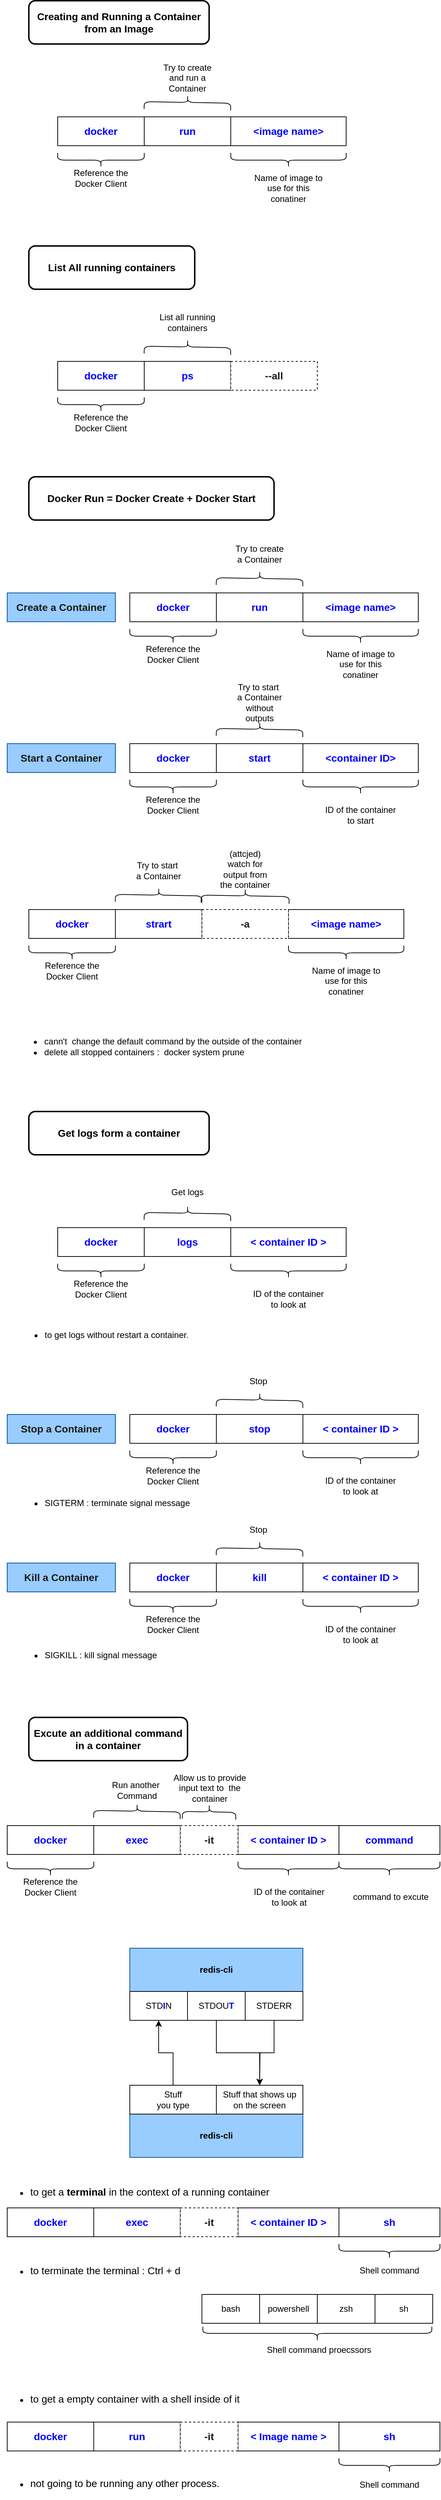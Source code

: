 <mxfile version="12.5.8" type="device"><diagram id="ph7OAjNxM6PxewlOC7RH" name="Page-1"><mxGraphModel dx="616" dy="800" grid="1" gridSize="10" guides="1" tooltips="1" connect="1" arrows="1" fold="1" page="1" pageScale="1" pageWidth="827" pageHeight="1169" math="0" shadow="0"><root><mxCell id="0"/><mxCell id="1" parent="0"/><mxCell id="Nm3Z8yjS943WfdTy7HaF-1" value="&lt;h3&gt;&lt;font color=&quot;#0000ff&quot;&gt;docker&lt;/font&gt;&lt;/h3&gt;" style="rounded=0;whiteSpace=wrap;html=1;" vertex="1" parent="1"><mxGeometry x="80" y="181" width="120" height="40" as="geometry"/></mxCell><mxCell id="Nm3Z8yjS943WfdTy7HaF-2" value="&lt;h3&gt;&lt;font color=&quot;#0000ff&quot;&gt;run&lt;/font&gt;&lt;/h3&gt;" style="rounded=0;whiteSpace=wrap;html=1;" vertex="1" parent="1"><mxGeometry x="200" y="181" width="120" height="40" as="geometry"/></mxCell><mxCell id="Nm3Z8yjS943WfdTy7HaF-5" value="&lt;h3&gt;&lt;font color=&quot;#0000ff&quot;&gt;&amp;lt;image name&amp;gt;&lt;/font&gt;&lt;/h3&gt;" style="rounded=0;whiteSpace=wrap;html=1;" vertex="1" parent="1"><mxGeometry x="320" y="181" width="160" height="40" as="geometry"/></mxCell><mxCell id="Nm3Z8yjS943WfdTy7HaF-6" value="" style="shape=curlyBracket;whiteSpace=wrap;html=1;rounded=1;rotation=-90;" vertex="1" parent="1"><mxGeometry x="130" y="181" width="20" height="120" as="geometry"/></mxCell><mxCell id="Nm3Z8yjS943WfdTy7HaF-7" value="" style="shape=curlyBracket;whiteSpace=wrap;html=1;rounded=1;rotation=-90;" vertex="1" parent="1"><mxGeometry x="390" y="161" width="20" height="160" as="geometry"/></mxCell><mxCell id="Nm3Z8yjS943WfdTy7HaF-8" value="" style="shape=curlyBracket;whiteSpace=wrap;html=1;rounded=1;rotation=91;" vertex="1" parent="1"><mxGeometry x="250" y="101" width="20" height="120" as="geometry"/></mxCell><mxCell id="Nm3Z8yjS943WfdTy7HaF-10" value="&lt;font style=&quot;font-size: 14px&quot;&gt;&lt;b&gt;Creating and Running a Container from an Image&lt;/b&gt;&lt;/font&gt;" style="rounded=1;whiteSpace=wrap;html=1;strokeWidth=2;" vertex="1" parent="1"><mxGeometry x="40" y="20" width="250" height="60" as="geometry"/></mxCell><mxCell id="Nm3Z8yjS943WfdTy7HaF-11" value="Reference the Docker Client" style="text;html=1;strokeColor=none;fillColor=none;align=center;verticalAlign=middle;whiteSpace=wrap;rounded=0;" vertex="1" parent="1"><mxGeometry x="100" y="259" width="80" height="14" as="geometry"/></mxCell><mxCell id="Nm3Z8yjS943WfdTy7HaF-12" value="Try to create and run a Container" style="text;html=1;strokeColor=none;fillColor=none;align=center;verticalAlign=middle;whiteSpace=wrap;rounded=0;" vertex="1" parent="1"><mxGeometry x="220" y="120" width="80" height="14" as="geometry"/></mxCell><mxCell id="Nm3Z8yjS943WfdTy7HaF-13" value="Name of image to use for this conatiner" style="text;html=1;strokeColor=none;fillColor=none;align=center;verticalAlign=middle;whiteSpace=wrap;rounded=0;" vertex="1" parent="1"><mxGeometry x="345" y="273" width="110" height="14" as="geometry"/></mxCell><mxCell id="Nm3Z8yjS943WfdTy7HaF-14" value="&lt;font style=&quot;font-size: 14px&quot;&gt;&lt;b&gt;List All running containers&lt;/b&gt;&lt;/font&gt;" style="rounded=1;whiteSpace=wrap;html=1;strokeWidth=2;" vertex="1" parent="1"><mxGeometry x="40" y="360" width="230" height="60" as="geometry"/></mxCell><mxCell id="Nm3Z8yjS943WfdTy7HaF-21" value="&lt;h3&gt;&lt;font color=&quot;#0000ff&quot;&gt;docker&lt;/font&gt;&lt;/h3&gt;" style="rounded=0;whiteSpace=wrap;html=1;" vertex="1" parent="1"><mxGeometry x="80" y="520" width="120" height="40" as="geometry"/></mxCell><mxCell id="Nm3Z8yjS943WfdTy7HaF-22" value="&lt;h3&gt;&lt;font color=&quot;#0000ff&quot;&gt;ps&lt;/font&gt;&lt;/h3&gt;" style="rounded=0;whiteSpace=wrap;html=1;" vertex="1" parent="1"><mxGeometry x="200" y="520" width="120" height="40" as="geometry"/></mxCell><mxCell id="Nm3Z8yjS943WfdTy7HaF-23" value="" style="shape=curlyBracket;whiteSpace=wrap;html=1;rounded=1;rotation=-90;" vertex="1" parent="1"><mxGeometry x="130" y="520" width="20" height="120" as="geometry"/></mxCell><mxCell id="Nm3Z8yjS943WfdTy7HaF-24" value="" style="shape=curlyBracket;whiteSpace=wrap;html=1;rounded=1;rotation=91;" vertex="1" parent="1"><mxGeometry x="250" y="440" width="20" height="120" as="geometry"/></mxCell><mxCell id="Nm3Z8yjS943WfdTy7HaF-25" value="Reference the Docker Client" style="text;html=1;strokeColor=none;fillColor=none;align=center;verticalAlign=middle;whiteSpace=wrap;rounded=0;" vertex="1" parent="1"><mxGeometry x="100" y="598" width="80" height="14" as="geometry"/></mxCell><mxCell id="Nm3Z8yjS943WfdTy7HaF-26" value="List all running containers" style="text;html=1;strokeColor=none;fillColor=none;align=center;verticalAlign=middle;whiteSpace=wrap;rounded=0;" vertex="1" parent="1"><mxGeometry x="220" y="459" width="80" height="14" as="geometry"/></mxCell><mxCell id="Nm3Z8yjS943WfdTy7HaF-29" value="&lt;h3&gt;&lt;font color=&quot;#1a1a1a&quot;&gt;--all&lt;/font&gt;&lt;/h3&gt;" style="rounded=0;whiteSpace=wrap;html=1;dashed=1;" vertex="1" parent="1"><mxGeometry x="320" y="520" width="120" height="40" as="geometry"/></mxCell><mxCell id="Nm3Z8yjS943WfdTy7HaF-40" value="&lt;h3&gt;&lt;font color=&quot;#0000ff&quot;&gt;docker&lt;/font&gt;&lt;/h3&gt;" style="rounded=0;whiteSpace=wrap;html=1;" vertex="1" parent="1"><mxGeometry x="180" y="841" width="120" height="40" as="geometry"/></mxCell><mxCell id="Nm3Z8yjS943WfdTy7HaF-41" value="&lt;h3&gt;&lt;font color=&quot;#0000ff&quot;&gt;run&lt;/font&gt;&lt;/h3&gt;" style="rounded=0;whiteSpace=wrap;html=1;" vertex="1" parent="1"><mxGeometry x="300" y="841" width="120" height="40" as="geometry"/></mxCell><mxCell id="Nm3Z8yjS943WfdTy7HaF-42" value="&lt;h3&gt;&lt;font color=&quot;#0000ff&quot;&gt;&amp;lt;image name&amp;gt;&lt;/font&gt;&lt;/h3&gt;" style="rounded=0;whiteSpace=wrap;html=1;" vertex="1" parent="1"><mxGeometry x="420" y="841" width="160" height="40" as="geometry"/></mxCell><mxCell id="Nm3Z8yjS943WfdTy7HaF-43" value="" style="shape=curlyBracket;whiteSpace=wrap;html=1;rounded=1;rotation=-90;" vertex="1" parent="1"><mxGeometry x="230" y="841" width="20" height="120" as="geometry"/></mxCell><mxCell id="Nm3Z8yjS943WfdTy7HaF-44" value="" style="shape=curlyBracket;whiteSpace=wrap;html=1;rounded=1;rotation=-90;" vertex="1" parent="1"><mxGeometry x="490" y="821" width="20" height="160" as="geometry"/></mxCell><mxCell id="Nm3Z8yjS943WfdTy7HaF-45" value="" style="shape=curlyBracket;whiteSpace=wrap;html=1;rounded=1;rotation=91;" vertex="1" parent="1"><mxGeometry x="350" y="761" width="20" height="120" as="geometry"/></mxCell><mxCell id="Nm3Z8yjS943WfdTy7HaF-46" value="&lt;span style=&quot;font-size: 14px&quot;&gt;&lt;b&gt;Docker Run = Docker Create + Docker Start&lt;/b&gt;&lt;/span&gt;" style="rounded=1;whiteSpace=wrap;html=1;strokeWidth=2;" vertex="1" parent="1"><mxGeometry x="40" y="680" width="340" height="60" as="geometry"/></mxCell><mxCell id="Nm3Z8yjS943WfdTy7HaF-47" value="Reference the Docker Client" style="text;html=1;strokeColor=none;fillColor=none;align=center;verticalAlign=middle;whiteSpace=wrap;rounded=0;" vertex="1" parent="1"><mxGeometry x="200" y="919" width="80" height="14" as="geometry"/></mxCell><mxCell id="Nm3Z8yjS943WfdTy7HaF-48" value="Try to create &lt;br&gt;a Container" style="text;html=1;strokeColor=none;fillColor=none;align=center;verticalAlign=middle;whiteSpace=wrap;rounded=0;" vertex="1" parent="1"><mxGeometry x="320" y="780" width="80" height="14" as="geometry"/></mxCell><mxCell id="Nm3Z8yjS943WfdTy7HaF-49" value="Name of image to use for this conatiner" style="text;html=1;strokeColor=none;fillColor=none;align=center;verticalAlign=middle;whiteSpace=wrap;rounded=0;" vertex="1" parent="1"><mxGeometry x="445" y="933" width="110" height="14" as="geometry"/></mxCell><mxCell id="Nm3Z8yjS943WfdTy7HaF-50" value="&lt;h3&gt;&lt;font color=&quot;#1a1a1a&quot;&gt;Create a Container&lt;/font&gt;&lt;/h3&gt;" style="rounded=0;whiteSpace=wrap;html=1;fillColor=#99CCFF;strokeColor=#004C99;" vertex="1" parent="1"><mxGeometry x="10" y="841" width="150" height="40" as="geometry"/></mxCell><mxCell id="Nm3Z8yjS943WfdTy7HaF-51" value="&lt;h3&gt;&lt;font color=&quot;#0000ff&quot;&gt;docker&lt;/font&gt;&lt;/h3&gt;" style="rounded=0;whiteSpace=wrap;html=1;" vertex="1" parent="1"><mxGeometry x="180" y="1050" width="120" height="40" as="geometry"/></mxCell><mxCell id="Nm3Z8yjS943WfdTy7HaF-52" value="&lt;h3&gt;&lt;font color=&quot;#0000ff&quot;&gt;start&lt;/font&gt;&lt;/h3&gt;" style="rounded=0;whiteSpace=wrap;html=1;" vertex="1" parent="1"><mxGeometry x="300" y="1050" width="120" height="40" as="geometry"/></mxCell><mxCell id="Nm3Z8yjS943WfdTy7HaF-53" value="&lt;h3&gt;&lt;font color=&quot;#0000ff&quot;&gt;&amp;lt;container ID&amp;gt;&lt;/font&gt;&lt;/h3&gt;" style="rounded=0;whiteSpace=wrap;html=1;" vertex="1" parent="1"><mxGeometry x="420" y="1050" width="160" height="40" as="geometry"/></mxCell><mxCell id="Nm3Z8yjS943WfdTy7HaF-54" value="" style="shape=curlyBracket;whiteSpace=wrap;html=1;rounded=1;rotation=-90;" vertex="1" parent="1"><mxGeometry x="230" y="1050" width="20" height="120" as="geometry"/></mxCell><mxCell id="Nm3Z8yjS943WfdTy7HaF-55" value="" style="shape=curlyBracket;whiteSpace=wrap;html=1;rounded=1;rotation=-90;" vertex="1" parent="1"><mxGeometry x="490" y="1030" width="20" height="160" as="geometry"/></mxCell><mxCell id="Nm3Z8yjS943WfdTy7HaF-56" value="" style="shape=curlyBracket;whiteSpace=wrap;html=1;rounded=1;rotation=91;" vertex="1" parent="1"><mxGeometry x="350" y="970" width="20" height="120" as="geometry"/></mxCell><mxCell id="Nm3Z8yjS943WfdTy7HaF-57" value="Reference the Docker Client" style="text;html=1;strokeColor=none;fillColor=none;align=center;verticalAlign=middle;whiteSpace=wrap;rounded=0;" vertex="1" parent="1"><mxGeometry x="200" y="1128" width="80" height="14" as="geometry"/></mxCell><mxCell id="Nm3Z8yjS943WfdTy7HaF-58" value="Try to start&amp;nbsp;&lt;br&gt;a Container&lt;br&gt;without outputs" style="text;html=1;strokeColor=none;fillColor=none;align=center;verticalAlign=middle;whiteSpace=wrap;rounded=0;" vertex="1" parent="1"><mxGeometry x="320" y="989" width="80" height="8" as="geometry"/></mxCell><mxCell id="Nm3Z8yjS943WfdTy7HaF-59" value="ID of the container to start" style="text;html=1;strokeColor=none;fillColor=none;align=center;verticalAlign=middle;whiteSpace=wrap;rounded=0;" vertex="1" parent="1"><mxGeometry x="445" y="1142" width="110" height="14" as="geometry"/></mxCell><mxCell id="Nm3Z8yjS943WfdTy7HaF-60" value="&lt;h3&gt;&lt;font color=&quot;#1a1a1a&quot;&gt;Start a Container&lt;/font&gt;&lt;/h3&gt;" style="rounded=0;whiteSpace=wrap;html=1;fillColor=#99CCFF;strokeColor=#004C99;" vertex="1" parent="1"><mxGeometry x="10" y="1050" width="150" height="40" as="geometry"/></mxCell><mxCell id="Nm3Z8yjS943WfdTy7HaF-61" value="&lt;h3&gt;&lt;font color=&quot;#0000ff&quot;&gt;docker&lt;/font&gt;&lt;/h3&gt;" style="rounded=0;whiteSpace=wrap;html=1;" vertex="1" parent="1"><mxGeometry x="40" y="1280" width="120" height="40" as="geometry"/></mxCell><mxCell id="Nm3Z8yjS943WfdTy7HaF-62" value="&lt;h3&gt;&lt;font color=&quot;#0000ff&quot;&gt;strart&lt;/font&gt;&lt;/h3&gt;" style="rounded=0;whiteSpace=wrap;html=1;" vertex="1" parent="1"><mxGeometry x="160" y="1280" width="120" height="40" as="geometry"/></mxCell><mxCell id="Nm3Z8yjS943WfdTy7HaF-63" value="&lt;h3&gt;&lt;font color=&quot;#0000ff&quot;&gt;&amp;lt;image name&amp;gt;&lt;/font&gt;&lt;/h3&gt;" style="rounded=0;whiteSpace=wrap;html=1;" vertex="1" parent="1"><mxGeometry x="400" y="1280" width="160" height="40" as="geometry"/></mxCell><mxCell id="Nm3Z8yjS943WfdTy7HaF-64" value="" style="shape=curlyBracket;whiteSpace=wrap;html=1;rounded=1;rotation=-90;" vertex="1" parent="1"><mxGeometry x="90" y="1280" width="20" height="120" as="geometry"/></mxCell><mxCell id="Nm3Z8yjS943WfdTy7HaF-65" value="" style="shape=curlyBracket;whiteSpace=wrap;html=1;rounded=1;rotation=-90;" vertex="1" parent="1"><mxGeometry x="470" y="1260" width="20" height="160" as="geometry"/></mxCell><mxCell id="Nm3Z8yjS943WfdTy7HaF-66" value="" style="shape=curlyBracket;whiteSpace=wrap;html=1;rounded=1;rotation=91;" vertex="1" parent="1"><mxGeometry x="210" y="1200" width="20" height="120" as="geometry"/></mxCell><mxCell id="Nm3Z8yjS943WfdTy7HaF-67" value="Reference the Docker Client" style="text;html=1;strokeColor=none;fillColor=none;align=center;verticalAlign=middle;whiteSpace=wrap;rounded=0;" vertex="1" parent="1"><mxGeometry x="60" y="1358" width="80" height="14" as="geometry"/></mxCell><mxCell id="Nm3Z8yjS943WfdTy7HaF-68" value="Try to start&amp;nbsp;&lt;br&gt;a Container" style="text;html=1;strokeColor=none;fillColor=none;align=center;verticalAlign=middle;whiteSpace=wrap;rounded=0;" vertex="1" parent="1"><mxGeometry x="180" y="1219" width="80" height="14" as="geometry"/></mxCell><mxCell id="Nm3Z8yjS943WfdTy7HaF-69" value="Name of image to use for this conatiner" style="text;html=1;strokeColor=none;fillColor=none;align=center;verticalAlign=middle;whiteSpace=wrap;rounded=0;" vertex="1" parent="1"><mxGeometry x="425" y="1372" width="110" height="14" as="geometry"/></mxCell><mxCell id="Nm3Z8yjS943WfdTy7HaF-70" value="&lt;h3&gt;&lt;font color=&quot;#1a1a1a&quot;&gt;-a&lt;/font&gt;&lt;/h3&gt;" style="rounded=0;whiteSpace=wrap;html=1;dashed=1;" vertex="1" parent="1"><mxGeometry x="280" y="1280" width="120" height="40" as="geometry"/></mxCell><mxCell id="Nm3Z8yjS943WfdTy7HaF-81" value="" style="shape=curlyBracket;whiteSpace=wrap;html=1;rounded=1;rotation=91;" vertex="1" parent="1"><mxGeometry x="330" y="1200" width="20" height="122" as="geometry"/></mxCell><mxCell id="Nm3Z8yjS943WfdTy7HaF-82" value="(attcjed) &lt;br&gt;watch for output from the container" style="text;html=1;strokeColor=none;fillColor=none;align=center;verticalAlign=middle;whiteSpace=wrap;rounded=0;" vertex="1" parent="1"><mxGeometry x="300" y="1219" width="80" height="9" as="geometry"/></mxCell><mxCell id="Nm3Z8yjS943WfdTy7HaF-88" value="&lt;ul&gt;&lt;li&gt;cann't&amp;nbsp; change the default command by the outside of the container&lt;/li&gt;&lt;li style=&quot;text-align: left&quot;&gt;delete all stopped containers :&amp;nbsp; docker system prune&lt;/li&gt;&lt;/ul&gt;" style="text;html=1;strokeColor=none;fillColor=none;align=center;verticalAlign=middle;whiteSpace=wrap;rounded=0;dashed=1;" vertex="1" parent="1"><mxGeometry x="10" y="1450" width="420" height="40" as="geometry"/></mxCell><mxCell id="Nm3Z8yjS943WfdTy7HaF-89" value="&lt;h3&gt;&lt;font color=&quot;#0000ff&quot;&gt;docker&lt;/font&gt;&lt;/h3&gt;" style="rounded=0;whiteSpace=wrap;html=1;" vertex="1" parent="1"><mxGeometry x="80" y="1721" width="120" height="40" as="geometry"/></mxCell><mxCell id="Nm3Z8yjS943WfdTy7HaF-90" value="&lt;h3&gt;&lt;font color=&quot;#0000ff&quot;&gt;logs&lt;/font&gt;&lt;/h3&gt;" style="rounded=0;whiteSpace=wrap;html=1;" vertex="1" parent="1"><mxGeometry x="200" y="1721" width="120" height="40" as="geometry"/></mxCell><mxCell id="Nm3Z8yjS943WfdTy7HaF-91" value="&lt;h3&gt;&lt;font color=&quot;#0000ff&quot;&gt;&amp;lt; container ID &amp;gt;&lt;/font&gt;&lt;/h3&gt;" style="rounded=0;whiteSpace=wrap;html=1;" vertex="1" parent="1"><mxGeometry x="320" y="1721" width="160" height="40" as="geometry"/></mxCell><mxCell id="Nm3Z8yjS943WfdTy7HaF-92" value="" style="shape=curlyBracket;whiteSpace=wrap;html=1;rounded=1;rotation=-90;" vertex="1" parent="1"><mxGeometry x="130" y="1721" width="20" height="120" as="geometry"/></mxCell><mxCell id="Nm3Z8yjS943WfdTy7HaF-93" value="" style="shape=curlyBracket;whiteSpace=wrap;html=1;rounded=1;rotation=-90;" vertex="1" parent="1"><mxGeometry x="390" y="1701" width="20" height="160" as="geometry"/></mxCell><mxCell id="Nm3Z8yjS943WfdTy7HaF-94" value="" style="shape=curlyBracket;whiteSpace=wrap;html=1;rounded=1;rotation=91;" vertex="1" parent="1"><mxGeometry x="250" y="1641" width="20" height="120" as="geometry"/></mxCell><mxCell id="Nm3Z8yjS943WfdTy7HaF-95" value="&lt;font style=&quot;font-size: 14px&quot;&gt;&lt;b&gt;Get logs form a container&lt;/b&gt;&lt;/font&gt;" style="rounded=1;whiteSpace=wrap;html=1;strokeWidth=2;" vertex="1" parent="1"><mxGeometry x="40" y="1560" width="250" height="60" as="geometry"/></mxCell><mxCell id="Nm3Z8yjS943WfdTy7HaF-96" value="Reference the Docker Client" style="text;html=1;strokeColor=none;fillColor=none;align=center;verticalAlign=middle;whiteSpace=wrap;rounded=0;" vertex="1" parent="1"><mxGeometry x="100" y="1799" width="80" height="14" as="geometry"/></mxCell><mxCell id="Nm3Z8yjS943WfdTy7HaF-97" value="Get logs" style="text;html=1;strokeColor=none;fillColor=none;align=center;verticalAlign=middle;whiteSpace=wrap;rounded=0;" vertex="1" parent="1"><mxGeometry x="220" y="1665" width="80" height="14" as="geometry"/></mxCell><mxCell id="Nm3Z8yjS943WfdTy7HaF-98" value="ID of the container to look at" style="text;html=1;strokeColor=none;fillColor=none;align=center;verticalAlign=middle;whiteSpace=wrap;rounded=0;" vertex="1" parent="1"><mxGeometry x="345" y="1813" width="110" height="14" as="geometry"/></mxCell><mxCell id="Nm3Z8yjS943WfdTy7HaF-99" value="&lt;ul&gt;&lt;li&gt;to get logs without restart a container.&lt;/li&gt;&lt;/ul&gt;" style="text;html=1;strokeColor=none;fillColor=none;align=left;verticalAlign=middle;whiteSpace=wrap;rounded=0;dashed=1;" vertex="1" parent="1"><mxGeometry x="20" y="1850" width="420" height="40" as="geometry"/></mxCell><mxCell id="Nm3Z8yjS943WfdTy7HaF-100" value="&lt;h3&gt;&lt;font color=&quot;#0000ff&quot;&gt;docker&lt;/font&gt;&lt;/h3&gt;" style="rounded=0;whiteSpace=wrap;html=1;" vertex="1" parent="1"><mxGeometry x="180" y="1980" width="120" height="40" as="geometry"/></mxCell><mxCell id="Nm3Z8yjS943WfdTy7HaF-101" value="&lt;h3&gt;&lt;font color=&quot;#0000ff&quot;&gt;stop&lt;/font&gt;&lt;/h3&gt;" style="rounded=0;whiteSpace=wrap;html=1;" vertex="1" parent="1"><mxGeometry x="300" y="1980" width="120" height="40" as="geometry"/></mxCell><mxCell id="Nm3Z8yjS943WfdTy7HaF-102" value="&lt;h3&gt;&lt;font color=&quot;#0000ff&quot;&gt;&amp;lt; container ID &amp;gt;&lt;/font&gt;&lt;/h3&gt;" style="rounded=0;whiteSpace=wrap;html=1;" vertex="1" parent="1"><mxGeometry x="420" y="1980" width="160" height="40" as="geometry"/></mxCell><mxCell id="Nm3Z8yjS943WfdTy7HaF-103" value="" style="shape=curlyBracket;whiteSpace=wrap;html=1;rounded=1;rotation=-90;" vertex="1" parent="1"><mxGeometry x="230" y="1980" width="20" height="120" as="geometry"/></mxCell><mxCell id="Nm3Z8yjS943WfdTy7HaF-104" value="" style="shape=curlyBracket;whiteSpace=wrap;html=1;rounded=1;rotation=-90;" vertex="1" parent="1"><mxGeometry x="490" y="1960" width="20" height="160" as="geometry"/></mxCell><mxCell id="Nm3Z8yjS943WfdTy7HaF-105" value="" style="shape=curlyBracket;whiteSpace=wrap;html=1;rounded=1;rotation=91;" vertex="1" parent="1"><mxGeometry x="350" y="1900" width="20" height="120" as="geometry"/></mxCell><mxCell id="Nm3Z8yjS943WfdTy7HaF-106" value="Reference the Docker Client" style="text;html=1;strokeColor=none;fillColor=none;align=center;verticalAlign=middle;whiteSpace=wrap;rounded=0;" vertex="1" parent="1"><mxGeometry x="200" y="2058" width="80" height="14" as="geometry"/></mxCell><mxCell id="Nm3Z8yjS943WfdTy7HaF-107" value="Stop&amp;nbsp;" style="text;html=1;strokeColor=none;fillColor=none;align=center;verticalAlign=middle;whiteSpace=wrap;rounded=0;" vertex="1" parent="1"><mxGeometry x="320" y="1927" width="80" height="14" as="geometry"/></mxCell><mxCell id="Nm3Z8yjS943WfdTy7HaF-108" value="ID of the container to look at" style="text;html=1;strokeColor=none;fillColor=none;align=center;verticalAlign=middle;whiteSpace=wrap;rounded=0;" vertex="1" parent="1"><mxGeometry x="445" y="2072" width="110" height="14" as="geometry"/></mxCell><mxCell id="Nm3Z8yjS943WfdTy7HaF-109" value="&lt;h3&gt;&lt;font color=&quot;#1a1a1a&quot;&gt;Stop a Container&lt;/font&gt;&lt;/h3&gt;" style="rounded=0;whiteSpace=wrap;html=1;fillColor=#99CCFF;strokeColor=#004C99;" vertex="1" parent="1"><mxGeometry x="10" y="1980" width="150" height="40" as="geometry"/></mxCell><mxCell id="Nm3Z8yjS943WfdTy7HaF-110" value="&lt;h3&gt;&lt;font color=&quot;#0000ff&quot;&gt;docker&lt;/font&gt;&lt;/h3&gt;" style="rounded=0;whiteSpace=wrap;html=1;" vertex="1" parent="1"><mxGeometry x="180" y="2186" width="120" height="40" as="geometry"/></mxCell><mxCell id="Nm3Z8yjS943WfdTy7HaF-111" value="&lt;h3&gt;&lt;font color=&quot;#0000ff&quot;&gt;kill&lt;/font&gt;&lt;/h3&gt;" style="rounded=0;whiteSpace=wrap;html=1;" vertex="1" parent="1"><mxGeometry x="300" y="2186" width="120" height="40" as="geometry"/></mxCell><mxCell id="Nm3Z8yjS943WfdTy7HaF-112" value="&lt;h3&gt;&lt;font color=&quot;#0000ff&quot;&gt;&amp;lt; container ID &amp;gt;&lt;/font&gt;&lt;/h3&gt;" style="rounded=0;whiteSpace=wrap;html=1;" vertex="1" parent="1"><mxGeometry x="420" y="2186" width="160" height="40" as="geometry"/></mxCell><mxCell id="Nm3Z8yjS943WfdTy7HaF-113" value="" style="shape=curlyBracket;whiteSpace=wrap;html=1;rounded=1;rotation=-90;" vertex="1" parent="1"><mxGeometry x="230" y="2186" width="20" height="120" as="geometry"/></mxCell><mxCell id="Nm3Z8yjS943WfdTy7HaF-114" value="" style="shape=curlyBracket;whiteSpace=wrap;html=1;rounded=1;rotation=-90;" vertex="1" parent="1"><mxGeometry x="490" y="2166" width="20" height="160" as="geometry"/></mxCell><mxCell id="Nm3Z8yjS943WfdTy7HaF-115" value="" style="shape=curlyBracket;whiteSpace=wrap;html=1;rounded=1;rotation=91;" vertex="1" parent="1"><mxGeometry x="350" y="2106" width="20" height="120" as="geometry"/></mxCell><mxCell id="Nm3Z8yjS943WfdTy7HaF-116" value="Reference the Docker Client" style="text;html=1;strokeColor=none;fillColor=none;align=center;verticalAlign=middle;whiteSpace=wrap;rounded=0;" vertex="1" parent="1"><mxGeometry x="200" y="2264" width="80" height="14" as="geometry"/></mxCell><mxCell id="Nm3Z8yjS943WfdTy7HaF-117" value="Stop&amp;nbsp;" style="text;html=1;strokeColor=none;fillColor=none;align=center;verticalAlign=middle;whiteSpace=wrap;rounded=0;" vertex="1" parent="1"><mxGeometry x="320" y="2133" width="80" height="14" as="geometry"/></mxCell><mxCell id="Nm3Z8yjS943WfdTy7HaF-118" value="ID of the container to look at" style="text;html=1;strokeColor=none;fillColor=none;align=center;verticalAlign=middle;whiteSpace=wrap;rounded=0;" vertex="1" parent="1"><mxGeometry x="445" y="2278" width="110" height="14" as="geometry"/></mxCell><mxCell id="Nm3Z8yjS943WfdTy7HaF-119" value="&lt;h3&gt;&lt;font color=&quot;#1a1a1a&quot;&gt;Kill a Container&lt;/font&gt;&lt;/h3&gt;" style="rounded=0;whiteSpace=wrap;html=1;fillColor=#99CCFF;strokeColor=#004C99;" vertex="1" parent="1"><mxGeometry x="10" y="2186" width="150" height="40" as="geometry"/></mxCell><mxCell id="Nm3Z8yjS943WfdTy7HaF-120" value="&lt;ul&gt;&lt;li&gt;SIGTERM : terminate signal message&lt;/li&gt;&lt;/ul&gt;" style="text;html=1;strokeColor=none;fillColor=none;align=left;verticalAlign=middle;whiteSpace=wrap;rounded=0;dashed=1;" vertex="1" parent="1"><mxGeometry x="20" y="2081" width="420" height="44" as="geometry"/></mxCell><mxCell id="Nm3Z8yjS943WfdTy7HaF-121" value="&lt;ul&gt;&lt;li&gt;SIGKILL : kill signal message&lt;/li&gt;&lt;/ul&gt;" style="text;html=1;strokeColor=none;fillColor=none;align=left;verticalAlign=middle;whiteSpace=wrap;rounded=0;dashed=1;" vertex="1" parent="1"><mxGeometry x="20" y="2292" width="420" height="44" as="geometry"/></mxCell><mxCell id="Nm3Z8yjS943WfdTy7HaF-122" value="&lt;h3&gt;&lt;font color=&quot;#0000ff&quot;&gt;docker&lt;/font&gt;&lt;/h3&gt;" style="rounded=0;whiteSpace=wrap;html=1;" vertex="1" parent="1"><mxGeometry x="10" y="2550" width="120" height="40" as="geometry"/></mxCell><mxCell id="Nm3Z8yjS943WfdTy7HaF-123" value="&lt;h3&gt;&lt;font color=&quot;#0000ff&quot;&gt;exec&lt;/font&gt;&lt;/h3&gt;" style="rounded=0;whiteSpace=wrap;html=1;" vertex="1" parent="1"><mxGeometry x="130" y="2550" width="120" height="40" as="geometry"/></mxCell><mxCell id="Nm3Z8yjS943WfdTy7HaF-124" value="&lt;h3&gt;&lt;font color=&quot;#0000ff&quot;&gt;&amp;lt; container ID &amp;gt;&lt;/font&gt;&lt;/h3&gt;" style="rounded=0;whiteSpace=wrap;html=1;" vertex="1" parent="1"><mxGeometry x="330" y="2550" width="140" height="40" as="geometry"/></mxCell><mxCell id="Nm3Z8yjS943WfdTy7HaF-125" value="" style="shape=curlyBracket;whiteSpace=wrap;html=1;rounded=1;rotation=-90;" vertex="1" parent="1"><mxGeometry x="60" y="2550" width="20" height="120" as="geometry"/></mxCell><mxCell id="Nm3Z8yjS943WfdTy7HaF-126" value="" style="shape=curlyBracket;whiteSpace=wrap;html=1;rounded=1;rotation=-90;" vertex="1" parent="1"><mxGeometry x="390" y="2540" width="20" height="140" as="geometry"/></mxCell><mxCell id="Nm3Z8yjS943WfdTy7HaF-127" value="" style="shape=curlyBracket;whiteSpace=wrap;html=1;rounded=1;rotation=91;" vertex="1" parent="1"><mxGeometry x="180" y="2470" width="20" height="120" as="geometry"/></mxCell><mxCell id="Nm3Z8yjS943WfdTy7HaF-128" value="&lt;font style=&quot;font-size: 14px&quot;&gt;&lt;b&gt;Excute an additional command in a container&lt;/b&gt;&lt;/font&gt;" style="rounded=1;whiteSpace=wrap;html=1;strokeWidth=2;" vertex="1" parent="1"><mxGeometry x="40" y="2400" width="220" height="60" as="geometry"/></mxCell><mxCell id="Nm3Z8yjS943WfdTy7HaF-129" value="Reference the Docker Client" style="text;html=1;strokeColor=none;fillColor=none;align=center;verticalAlign=middle;whiteSpace=wrap;rounded=0;" vertex="1" parent="1"><mxGeometry x="30" y="2628" width="80" height="14" as="geometry"/></mxCell><mxCell id="Nm3Z8yjS943WfdTy7HaF-130" value="Run another&amp;nbsp;&lt;br&gt;Command" style="text;html=1;strokeColor=none;fillColor=none;align=center;verticalAlign=middle;whiteSpace=wrap;rounded=0;" vertex="1" parent="1"><mxGeometry x="150" y="2494" width="80" height="14" as="geometry"/></mxCell><mxCell id="Nm3Z8yjS943WfdTy7HaF-131" value="ID of the container to look at" style="text;html=1;strokeColor=none;fillColor=none;align=center;verticalAlign=middle;whiteSpace=wrap;rounded=0;" vertex="1" parent="1"><mxGeometry x="346" y="2642" width="110" height="14" as="geometry"/></mxCell><mxCell id="Nm3Z8yjS943WfdTy7HaF-132" value="&lt;h3&gt;&lt;font color=&quot;#0000ff&quot;&gt;command&lt;/font&gt;&lt;/h3&gt;" style="rounded=0;whiteSpace=wrap;html=1;" vertex="1" parent="1"><mxGeometry x="470" y="2550" width="140" height="40" as="geometry"/></mxCell><mxCell id="Nm3Z8yjS943WfdTy7HaF-133" value="" style="shape=curlyBracket;whiteSpace=wrap;html=1;rounded=1;rotation=-90;" vertex="1" parent="1"><mxGeometry x="530" y="2540" width="20" height="140" as="geometry"/></mxCell><mxCell id="Nm3Z8yjS943WfdTy7HaF-134" value="command to excute" style="text;html=1;strokeColor=none;fillColor=none;align=center;verticalAlign=middle;whiteSpace=wrap;rounded=0;" vertex="1" parent="1"><mxGeometry x="487" y="2642" width="110" height="14" as="geometry"/></mxCell><mxCell id="Nm3Z8yjS943WfdTy7HaF-135" value="&lt;h3&gt;&lt;font color=&quot;#1a1a1a&quot;&gt;-it&lt;/font&gt;&lt;/h3&gt;" style="rounded=0;whiteSpace=wrap;html=1;dashed=1;" vertex="1" parent="1"><mxGeometry x="250" y="2550" width="80" height="40" as="geometry"/></mxCell><mxCell id="Nm3Z8yjS943WfdTy7HaF-136" value="" style="shape=curlyBracket;whiteSpace=wrap;html=1;rounded=1;rotation=91;" vertex="1" parent="1"><mxGeometry x="280" y="2494" width="20" height="74" as="geometry"/></mxCell><mxCell id="Nm3Z8yjS943WfdTy7HaF-137" value="Allow us to provide input text to&amp;nbsp; the container" style="text;html=1;strokeColor=none;fillColor=none;align=center;verticalAlign=middle;whiteSpace=wrap;rounded=0;" vertex="1" parent="1"><mxGeometry x="236" y="2493" width="110" height="9" as="geometry"/></mxCell><mxCell id="Nm3Z8yjS943WfdTy7HaF-138" value="&lt;b&gt;redis-cli&lt;/b&gt;" style="rounded=0;whiteSpace=wrap;html=1;strokeColor=#004C99;fillColor=#99CCFF;" vertex="1" parent="1"><mxGeometry x="180" y="2720" width="240" height="60" as="geometry"/></mxCell><mxCell id="Nm3Z8yjS943WfdTy7HaF-139" value="STD&lt;font color=&quot;#0000ff&quot;&gt;&lt;b&gt;I&lt;/b&gt;&lt;/font&gt;N" style="rounded=0;whiteSpace=wrap;html=1;" vertex="1" parent="1"><mxGeometry x="180" y="2780" width="80" height="40" as="geometry"/></mxCell><mxCell id="Nm3Z8yjS943WfdTy7HaF-147" style="edgeStyle=orthogonalEdgeStyle;rounded=0;orthogonalLoop=1;jettySize=auto;html=1;entryX=0.5;entryY=0;entryDx=0;entryDy=0;" edge="1" parent="1" source="Nm3Z8yjS943WfdTy7HaF-140" target="Nm3Z8yjS943WfdTy7HaF-144"><mxGeometry relative="1" as="geometry"/></mxCell><mxCell id="Nm3Z8yjS943WfdTy7HaF-140" value="STDOU&lt;font color=&quot;#0000ff&quot;&gt;&lt;b&gt;T&lt;/b&gt;&lt;/font&gt;" style="rounded=0;whiteSpace=wrap;html=1;" vertex="1" parent="1"><mxGeometry x="260" y="2780" width="80" height="40" as="geometry"/></mxCell><mxCell id="Nm3Z8yjS943WfdTy7HaF-148" style="edgeStyle=orthogonalEdgeStyle;rounded=0;orthogonalLoop=1;jettySize=auto;html=1;" edge="1" parent="1" source="Nm3Z8yjS943WfdTy7HaF-141"><mxGeometry relative="1" as="geometry"><mxPoint x="360" y="2910" as="targetPoint"/></mxGeometry></mxCell><mxCell id="Nm3Z8yjS943WfdTy7HaF-141" value="STDERR" style="rounded=0;whiteSpace=wrap;html=1;" vertex="1" parent="1"><mxGeometry x="340" y="2780" width="80" height="40" as="geometry"/></mxCell><mxCell id="Nm3Z8yjS943WfdTy7HaF-142" value="&lt;b&gt;redis-cli&lt;/b&gt;" style="rounded=0;whiteSpace=wrap;html=1;strokeColor=#004C99;fillColor=#99CCFF;" vertex="1" parent="1"><mxGeometry x="180" y="2950" width="240" height="60" as="geometry"/></mxCell><mxCell id="Nm3Z8yjS943WfdTy7HaF-146" style="edgeStyle=orthogonalEdgeStyle;rounded=0;orthogonalLoop=1;jettySize=auto;html=1;entryX=0.5;entryY=1;entryDx=0;entryDy=0;" edge="1" parent="1" source="Nm3Z8yjS943WfdTy7HaF-143" target="Nm3Z8yjS943WfdTy7HaF-139"><mxGeometry relative="1" as="geometry"/></mxCell><mxCell id="Nm3Z8yjS943WfdTy7HaF-143" value="Stuff &lt;br&gt;you type" style="rounded=0;whiteSpace=wrap;html=1;" vertex="1" parent="1"><mxGeometry x="180" y="2910" width="120" height="40" as="geometry"/></mxCell><mxCell id="Nm3Z8yjS943WfdTy7HaF-144" value="Stuff that shows up on the screen" style="rounded=0;whiteSpace=wrap;html=1;" vertex="1" parent="1"><mxGeometry x="300" y="2910" width="120" height="40" as="geometry"/></mxCell><mxCell id="Nm3Z8yjS943WfdTy7HaF-150" value="&lt;h3&gt;&lt;font color=&quot;#0000ff&quot;&gt;docker&lt;/font&gt;&lt;/h3&gt;" style="rounded=0;whiteSpace=wrap;html=1;" vertex="1" parent="1"><mxGeometry x="10" y="3080" width="120" height="40" as="geometry"/></mxCell><mxCell id="Nm3Z8yjS943WfdTy7HaF-151" value="&lt;h3&gt;&lt;font color=&quot;#0000ff&quot;&gt;exec&lt;/font&gt;&lt;/h3&gt;" style="rounded=0;whiteSpace=wrap;html=1;" vertex="1" parent="1"><mxGeometry x="130" y="3080" width="120" height="40" as="geometry"/></mxCell><mxCell id="Nm3Z8yjS943WfdTy7HaF-152" value="&lt;h3&gt;&lt;font color=&quot;#0000ff&quot;&gt;&amp;lt; container ID &amp;gt;&lt;/font&gt;&lt;/h3&gt;" style="rounded=0;whiteSpace=wrap;html=1;" vertex="1" parent="1"><mxGeometry x="330" y="3080" width="140" height="40" as="geometry"/></mxCell><mxCell id="Nm3Z8yjS943WfdTy7HaF-153" value="&lt;h3&gt;&lt;font color=&quot;#0000ff&quot;&gt;sh&lt;/font&gt;&lt;/h3&gt;" style="rounded=0;whiteSpace=wrap;html=1;" vertex="1" parent="1"><mxGeometry x="470" y="3080" width="140" height="40" as="geometry"/></mxCell><mxCell id="Nm3Z8yjS943WfdTy7HaF-154" value="" style="shape=curlyBracket;whiteSpace=wrap;html=1;rounded=1;rotation=-90;" vertex="1" parent="1"><mxGeometry x="530" y="3070" width="20" height="140" as="geometry"/></mxCell><mxCell id="Nm3Z8yjS943WfdTy7HaF-155" value="&lt;h3&gt;&lt;font color=&quot;#1a1a1a&quot;&gt;-it&lt;/font&gt;&lt;/h3&gt;" style="rounded=0;whiteSpace=wrap;html=1;dashed=1;" vertex="1" parent="1"><mxGeometry x="250" y="3080" width="80" height="40" as="geometry"/></mxCell><mxCell id="Nm3Z8yjS943WfdTy7HaF-156" value="Shell command" style="text;html=1;strokeColor=none;fillColor=none;align=center;verticalAlign=middle;whiteSpace=wrap;rounded=0;" vertex="1" parent="1"><mxGeometry x="485" y="3160" width="110" height="14" as="geometry"/></mxCell><mxCell id="Nm3Z8yjS943WfdTy7HaF-157" value="&lt;ul&gt;&lt;li&gt;&lt;span style=&quot;font-size: 14px ; text-align: center&quot;&gt;to get a &lt;b&gt;terminal&lt;/b&gt; in the context of a running container&amp;nbsp;&lt;/span&gt;&lt;br&gt;&lt;/li&gt;&lt;/ul&gt;" style="text;html=1;strokeColor=none;fillColor=none;align=left;verticalAlign=middle;whiteSpace=wrap;rounded=0;dashed=1;" vertex="1" parent="1"><mxGeometry y="3036" width="480" height="44" as="geometry"/></mxCell><mxCell id="Nm3Z8yjS943WfdTy7HaF-158" value="powershell" style="rounded=0;whiteSpace=wrap;html=1;" vertex="1" parent="1"><mxGeometry x="360" y="3200" width="80" height="40" as="geometry"/></mxCell><mxCell id="Nm3Z8yjS943WfdTy7HaF-159" value="zsh" style="rounded=0;whiteSpace=wrap;html=1;" vertex="1" parent="1"><mxGeometry x="440" y="3200" width="80" height="40" as="geometry"/></mxCell><mxCell id="Nm3Z8yjS943WfdTy7HaF-160" value="sh" style="rounded=0;whiteSpace=wrap;html=1;" vertex="1" parent="1"><mxGeometry x="520" y="3200" width="80" height="40" as="geometry"/></mxCell><mxCell id="Nm3Z8yjS943WfdTy7HaF-161" value="bash" style="rounded=0;whiteSpace=wrap;html=1;" vertex="1" parent="1"><mxGeometry x="280" y="3200" width="80" height="40" as="geometry"/></mxCell><mxCell id="Nm3Z8yjS943WfdTy7HaF-162" value="" style="shape=curlyBracket;whiteSpace=wrap;html=1;rounded=1;rotation=-90;size=0.54;" vertex="1" parent="1"><mxGeometry x="430" y="3096" width="20" height="317.5" as="geometry"/></mxCell><mxCell id="Nm3Z8yjS943WfdTy7HaF-164" value="Shell command proecssors" style="text;html=1;strokeColor=none;fillColor=none;align=center;verticalAlign=middle;whiteSpace=wrap;rounded=0;" vertex="1" parent="1"><mxGeometry x="365" y="3270" width="155" height="14" as="geometry"/></mxCell><mxCell id="Nm3Z8yjS943WfdTy7HaF-165" value="&lt;ul&gt;&lt;li style=&quot;text-align: center&quot;&gt;&lt;span style=&quot;font-size: 14px&quot;&gt;to terminate the terminal : Ctrl + d&lt;/span&gt;&lt;/li&gt;&lt;/ul&gt;" style="text;html=1;strokeColor=none;fillColor=none;align=left;verticalAlign=middle;whiteSpace=wrap;rounded=0;dashed=1;" vertex="1" parent="1"><mxGeometry y="3145" width="480" height="44" as="geometry"/></mxCell><mxCell id="Nm3Z8yjS943WfdTy7HaF-166" value="&lt;h3&gt;&lt;font color=&quot;#0000ff&quot;&gt;docker&lt;/font&gt;&lt;/h3&gt;" style="rounded=0;whiteSpace=wrap;html=1;" vertex="1" parent="1"><mxGeometry x="10" y="3377" width="120" height="40" as="geometry"/></mxCell><mxCell id="Nm3Z8yjS943WfdTy7HaF-167" value="&lt;h3&gt;&lt;font color=&quot;#0000ff&quot;&gt;run&lt;/font&gt;&lt;/h3&gt;" style="rounded=0;whiteSpace=wrap;html=1;" vertex="1" parent="1"><mxGeometry x="130" y="3377" width="120" height="40" as="geometry"/></mxCell><mxCell id="Nm3Z8yjS943WfdTy7HaF-168" value="&lt;h3&gt;&lt;font color=&quot;#0000ff&quot;&gt;&amp;lt; Image name &amp;gt;&lt;/font&gt;&lt;/h3&gt;" style="rounded=0;whiteSpace=wrap;html=1;" vertex="1" parent="1"><mxGeometry x="330" y="3377" width="140" height="40" as="geometry"/></mxCell><mxCell id="Nm3Z8yjS943WfdTy7HaF-169" value="&lt;h3&gt;&lt;font color=&quot;#0000ff&quot;&gt;sh&lt;/font&gt;&lt;/h3&gt;" style="rounded=0;whiteSpace=wrap;html=1;" vertex="1" parent="1"><mxGeometry x="470" y="3377" width="140" height="40" as="geometry"/></mxCell><mxCell id="Nm3Z8yjS943WfdTy7HaF-170" value="" style="shape=curlyBracket;whiteSpace=wrap;html=1;rounded=1;rotation=-90;" vertex="1" parent="1"><mxGeometry x="530" y="3367" width="20" height="140" as="geometry"/></mxCell><mxCell id="Nm3Z8yjS943WfdTy7HaF-171" value="&lt;h3&gt;&lt;font color=&quot;#1a1a1a&quot;&gt;-it&lt;/font&gt;&lt;/h3&gt;" style="rounded=0;whiteSpace=wrap;html=1;dashed=1;" vertex="1" parent="1"><mxGeometry x="250" y="3377" width="80" height="40" as="geometry"/></mxCell><mxCell id="Nm3Z8yjS943WfdTy7HaF-172" value="Shell command" style="text;html=1;strokeColor=none;fillColor=none;align=center;verticalAlign=middle;whiteSpace=wrap;rounded=0;" vertex="1" parent="1"><mxGeometry x="485" y="3457" width="110" height="14" as="geometry"/></mxCell><mxCell id="Nm3Z8yjS943WfdTy7HaF-173" value="&lt;ul&gt;&lt;li&gt;&lt;span style=&quot;font-size: 14px ; text-align: center&quot;&gt;to get a empty container with a shell inside of it&lt;/span&gt;&lt;br&gt;&lt;/li&gt;&lt;/ul&gt;" style="text;html=1;strokeColor=none;fillColor=none;align=left;verticalAlign=middle;whiteSpace=wrap;rounded=0;dashed=1;" vertex="1" parent="1"><mxGeometry y="3323" width="480" height="44" as="geometry"/></mxCell><mxCell id="Nm3Z8yjS943WfdTy7HaF-174" value="&lt;ul&gt;&lt;li style=&quot;text-align: center&quot;&gt;&lt;span style=&quot;font-size: 14px&quot;&gt;not going to be running any other process.&lt;/span&gt;&lt;/li&gt;&lt;/ul&gt;" style="text;html=1;strokeColor=none;fillColor=none;align=left;verticalAlign=middle;whiteSpace=wrap;rounded=0;dashed=1;" vertex="1" parent="1"><mxGeometry y="3440" width="480" height="44" as="geometry"/></mxCell></root></mxGraphModel></diagram></mxfile>